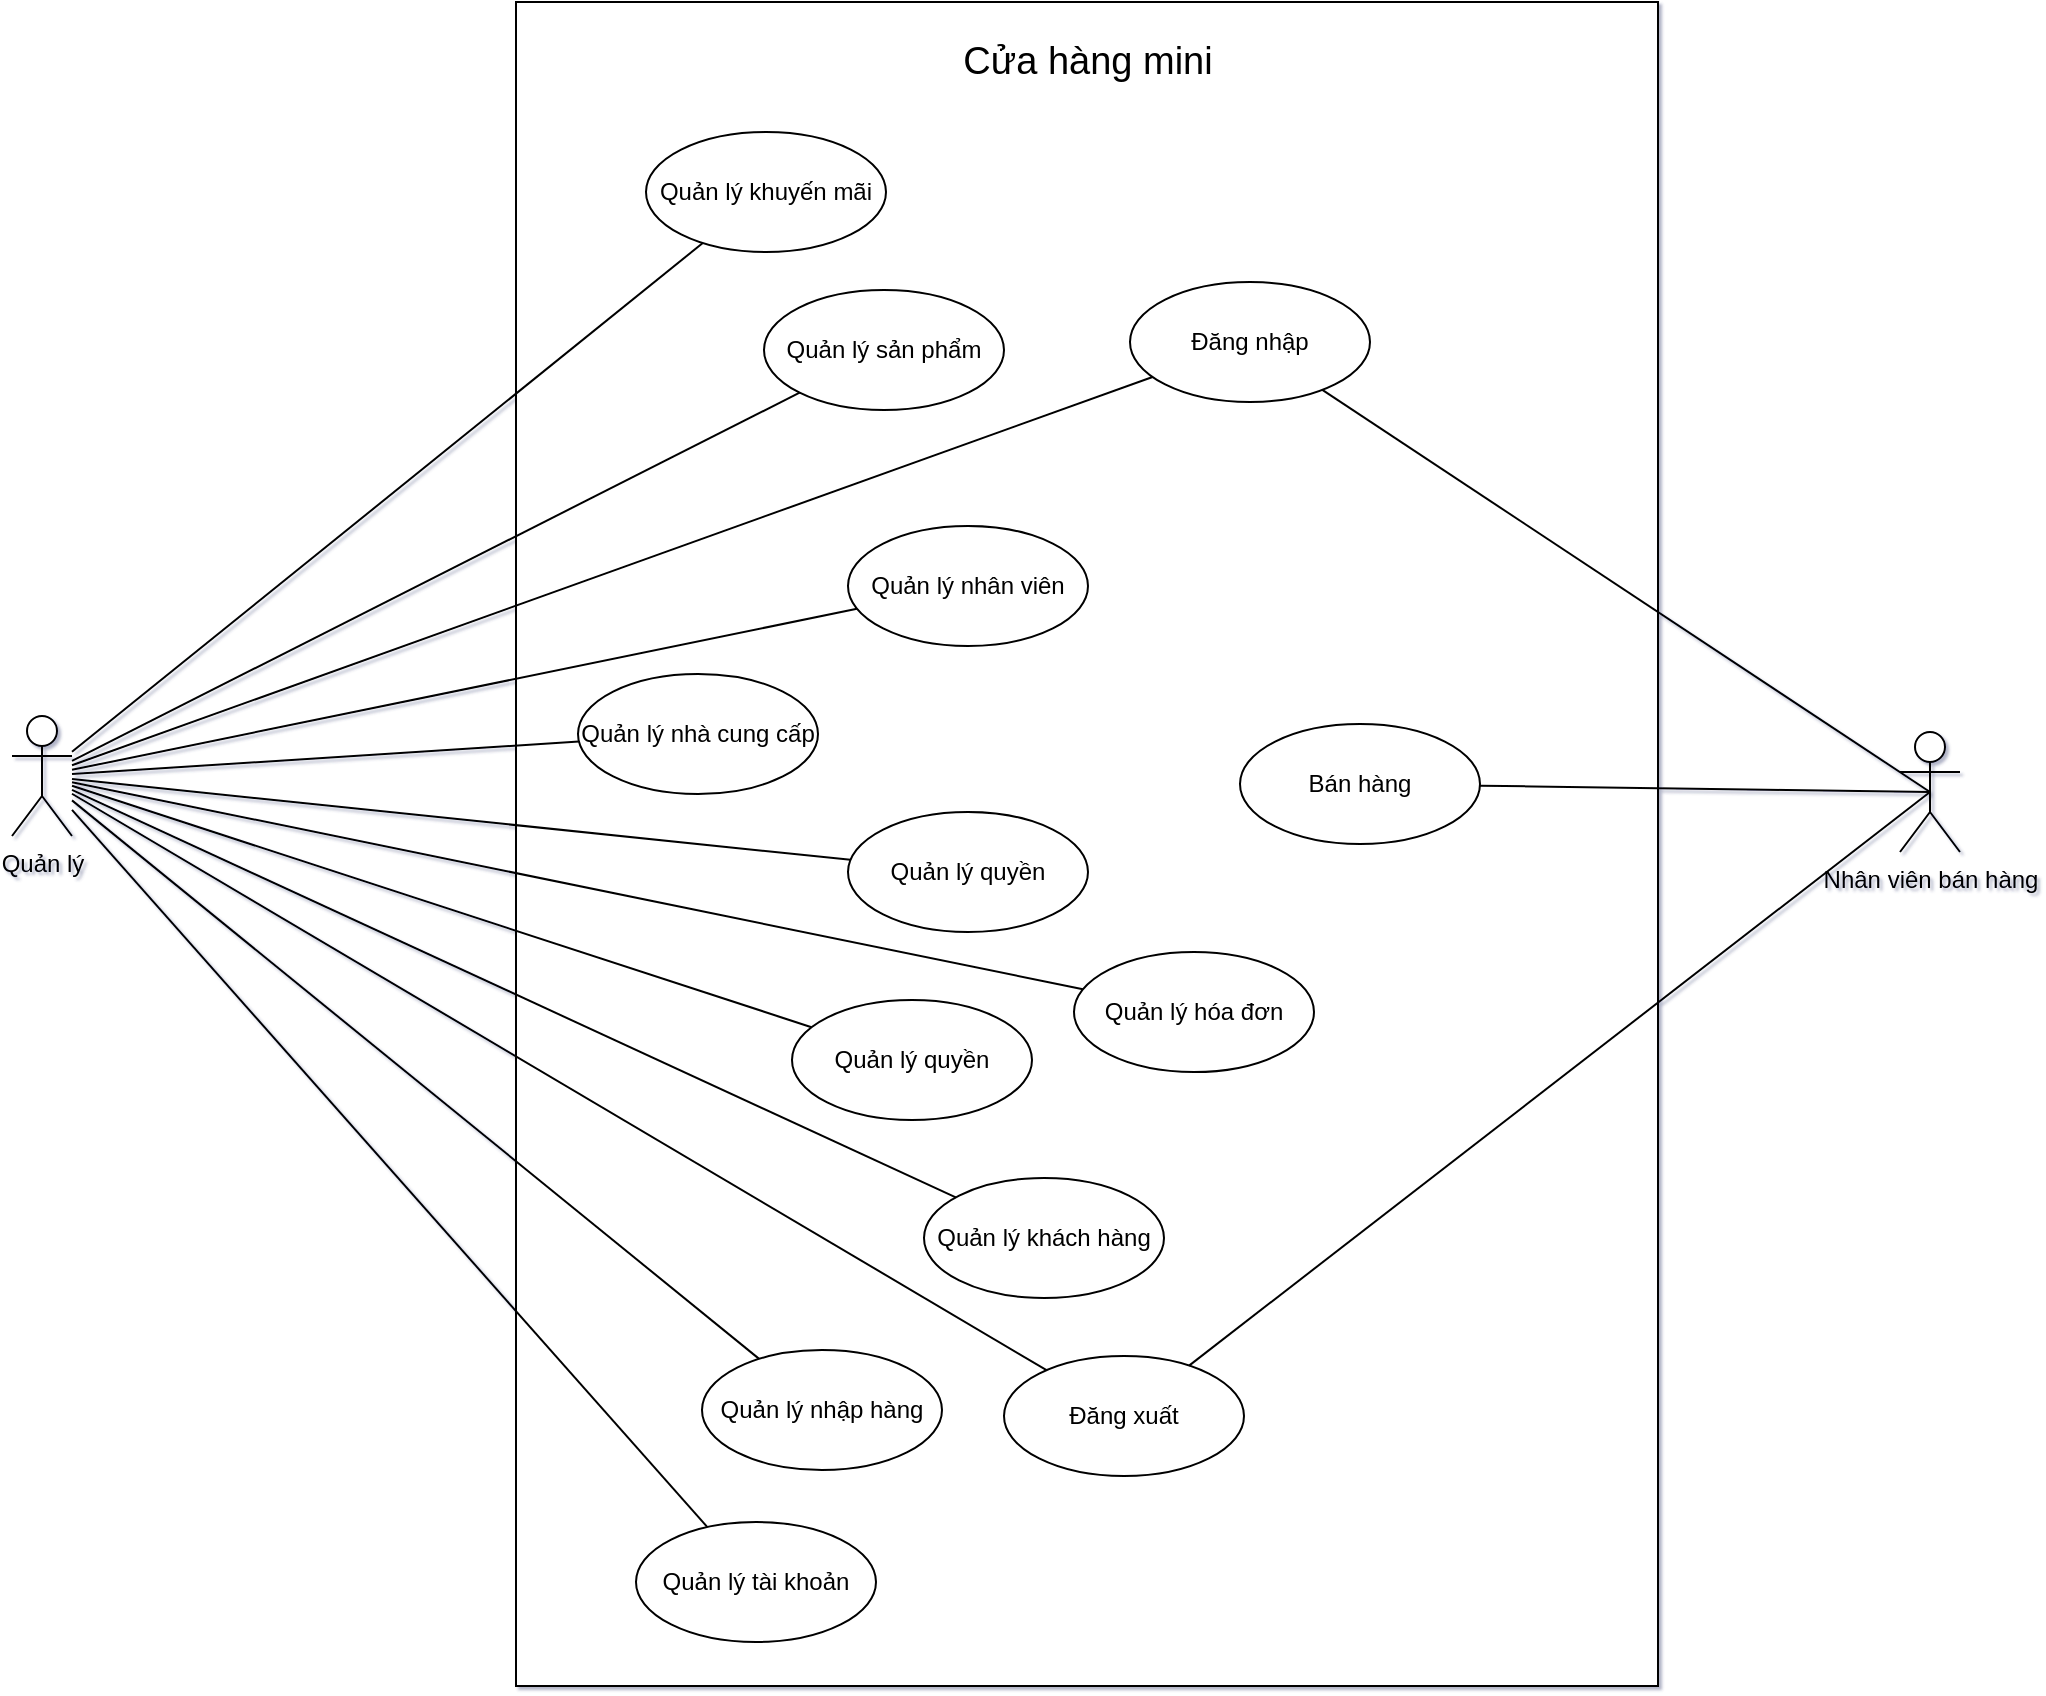 <mxfile version="16.0.0" type="device" pages="2"><diagram id="s3Cuxe0_dIpG5UV6AzRZ" name="USECASE"><mxGraphModel dx="1384" dy="65" grid="0" gridSize="10" guides="1" tooltips="1" connect="1" arrows="1" fold="1" page="0" pageScale="1" pageWidth="850" pageHeight="1100" background="#ffffff" math="0" shadow="1"><root><mxCell id="0"/><mxCell id="1" parent="0"/><mxCell id="CXF2236p-_IzL7Njs2en-1" value="" style="rounded=0;whiteSpace=wrap;html=1;" vertex="1" parent="1"><mxGeometry x="318" y="824" width="571" height="842" as="geometry"/></mxCell><mxCell id="CXF2236p-_IzL7Njs2en-2" value="Quản lý" style="shape=umlActor;verticalLabelPosition=bottom;verticalAlign=top;html=1;outlineConnect=0;" vertex="1" parent="1"><mxGeometry x="66" y="1181" width="30" height="60" as="geometry"/></mxCell><mxCell id="CXF2236p-_IzL7Njs2en-3" value="Nhân viên bán hàng" style="shape=umlActor;verticalLabelPosition=bottom;verticalAlign=top;html=1;outlineConnect=0;" vertex="1" parent="1"><mxGeometry x="1010" y="1189" width="30" height="60" as="geometry"/></mxCell><mxCell id="CXF2236p-_IzL7Njs2en-4" value="Đăng nhập" style="ellipse;whiteSpace=wrap;html=1;verticalAlign=middle;" vertex="1" parent="1"><mxGeometry x="625" y="964" width="120" height="60" as="geometry"/></mxCell><mxCell id="CXF2236p-_IzL7Njs2en-5" value="" style="endArrow=none;html=1;rounded=0;" edge="1" parent="1" source="CXF2236p-_IzL7Njs2en-2" target="CXF2236p-_IzL7Njs2en-4"><mxGeometry width="50" height="50" relative="1" as="geometry"><mxPoint x="512" y="818" as="sourcePoint"/><mxPoint x="562" y="768" as="targetPoint"/></mxGeometry></mxCell><mxCell id="CXF2236p-_IzL7Njs2en-6" value="Quản lý hóa đơn" style="ellipse;whiteSpace=wrap;html=1;verticalAlign=middle;" vertex="1" parent="1"><mxGeometry x="597" y="1299" width="120" height="60" as="geometry"/></mxCell><mxCell id="CXF2236p-_IzL7Njs2en-7" value="Bán hàng" style="ellipse;whiteSpace=wrap;html=1;verticalAlign=middle;" vertex="1" parent="1"><mxGeometry x="680" y="1185" width="120" height="60" as="geometry"/></mxCell><mxCell id="CXF2236p-_IzL7Njs2en-8" value="Quản lý khuyến mãi" style="ellipse;whiteSpace=wrap;html=1;verticalAlign=middle;" vertex="1" parent="1"><mxGeometry x="383" y="889" width="120" height="60" as="geometry"/></mxCell><mxCell id="CXF2236p-_IzL7Njs2en-9" value="Quản lý nhân viên" style="ellipse;whiteSpace=wrap;html=1;verticalAlign=middle;" vertex="1" parent="1"><mxGeometry x="484" y="1086" width="120" height="60" as="geometry"/></mxCell><mxCell id="CXF2236p-_IzL7Njs2en-10" value="Quản lý nhập hàng" style="ellipse;whiteSpace=wrap;html=1;verticalAlign=middle;" vertex="1" parent="1"><mxGeometry x="411" y="1498" width="120" height="60" as="geometry"/></mxCell><mxCell id="CXF2236p-_IzL7Njs2en-11" value="Quản lý nhà cung cấp" style="ellipse;whiteSpace=wrap;html=1;verticalAlign=middle;" vertex="1" parent="1"><mxGeometry x="349" y="1160" width="120" height="60" as="geometry"/></mxCell><mxCell id="CXF2236p-_IzL7Njs2en-12" value="Quản lý sản phẩm" style="ellipse;whiteSpace=wrap;html=1;verticalAlign=middle;" vertex="1" parent="1"><mxGeometry x="442" y="968" width="120" height="60" as="geometry"/></mxCell><mxCell id="CXF2236p-_IzL7Njs2en-13" value="Đăng xuất" style="ellipse;whiteSpace=wrap;html=1;verticalAlign=middle;" vertex="1" parent="1"><mxGeometry x="562" y="1501" width="120" height="60" as="geometry"/></mxCell><mxCell id="CXF2236p-_IzL7Njs2en-14" value="Quản lý tài khoản" style="ellipse;whiteSpace=wrap;html=1;verticalAlign=middle;" vertex="1" parent="1"><mxGeometry x="378" y="1584" width="120" height="60" as="geometry"/></mxCell><mxCell id="CXF2236p-_IzL7Njs2en-15" value="Quản lý khách hàng" style="ellipse;whiteSpace=wrap;html=1;verticalAlign=middle;" vertex="1" parent="1"><mxGeometry x="522" y="1412" width="120" height="60" as="geometry"/></mxCell><mxCell id="CXF2236p-_IzL7Njs2en-16" value="Quản lý quyền" style="ellipse;whiteSpace=wrap;html=1;verticalAlign=middle;" vertex="1" parent="1"><mxGeometry x="484" y="1229" width="120" height="60" as="geometry"/></mxCell><mxCell id="CXF2236p-_IzL7Njs2en-17" value="Quản lý quyền" style="ellipse;whiteSpace=wrap;html=1;verticalAlign=middle;" vertex="1" parent="1"><mxGeometry x="456" y="1323" width="120" height="60" as="geometry"/></mxCell><mxCell id="CXF2236p-_IzL7Njs2en-18" value="" style="endArrow=none;html=1;rounded=0;" edge="1" parent="1" source="CXF2236p-_IzL7Njs2en-2" target="CXF2236p-_IzL7Njs2en-8"><mxGeometry width="50" height="50" relative="1" as="geometry"><mxPoint x="152" y="967" as="sourcePoint"/><mxPoint x="553.907" y="779.206" as="targetPoint"/></mxGeometry></mxCell><mxCell id="CXF2236p-_IzL7Njs2en-19" value="" style="endArrow=none;html=1;rounded=0;" edge="1" parent="1" source="CXF2236p-_IzL7Njs2en-2" target="CXF2236p-_IzL7Njs2en-11"><mxGeometry width="50" height="50" relative="1" as="geometry"><mxPoint x="177" y="941.496" as="sourcePoint"/><mxPoint x="412.179" y="917.917" as="targetPoint"/></mxGeometry></mxCell><mxCell id="CXF2236p-_IzL7Njs2en-20" value="" style="endArrow=none;html=1;rounded=0;" edge="1" parent="1" source="CXF2236p-_IzL7Njs2en-2" target="CXF2236p-_IzL7Njs2en-6"><mxGeometry width="50" height="50" relative="1" as="geometry"><mxPoint x="421" y="953" as="sourcePoint"/><mxPoint x="420.171" y="1024.059" as="targetPoint"/></mxGeometry></mxCell><mxCell id="CXF2236p-_IzL7Njs2en-21" value="" style="endArrow=none;html=1;rounded=0;" edge="1" parent="1" source="CXF2236p-_IzL7Njs2en-2" target="CXF2236p-_IzL7Njs2en-16"><mxGeometry width="50" height="50" relative="1" as="geometry"><mxPoint x="187" y="957.71" as="sourcePoint"/><mxPoint x="430.171" y="1034.059" as="targetPoint"/></mxGeometry></mxCell><mxCell id="CXF2236p-_IzL7Njs2en-22" value="" style="endArrow=none;html=1;rounded=0;" edge="1" parent="1" source="CXF2236p-_IzL7Njs2en-2" target="CXF2236p-_IzL7Njs2en-17"><mxGeometry width="50" height="50" relative="1" as="geometry"><mxPoint x="197" y="967.71" as="sourcePoint"/><mxPoint x="440.171" y="1044.059" as="targetPoint"/></mxGeometry></mxCell><mxCell id="CXF2236p-_IzL7Njs2en-23" value="" style="endArrow=none;html=1;rounded=0;" edge="1" parent="1" source="CXF2236p-_IzL7Njs2en-2" target="CXF2236p-_IzL7Njs2en-9"><mxGeometry width="50" height="50" relative="1" as="geometry"><mxPoint x="207" y="977.71" as="sourcePoint"/><mxPoint x="450.171" y="1054.059" as="targetPoint"/></mxGeometry></mxCell><mxCell id="CXF2236p-_IzL7Njs2en-24" value="" style="endArrow=none;html=1;rounded=0;" edge="1" parent="1" source="CXF2236p-_IzL7Njs2en-2" target="CXF2236p-_IzL7Njs2en-10"><mxGeometry width="50" height="50" relative="1" as="geometry"><mxPoint x="217" y="987.71" as="sourcePoint"/><mxPoint x="460.171" y="1064.059" as="targetPoint"/></mxGeometry></mxCell><mxCell id="CXF2236p-_IzL7Njs2en-25" value="" style="endArrow=none;html=1;rounded=0;" edge="1" parent="1" source="CXF2236p-_IzL7Njs2en-2" target="CXF2236p-_IzL7Njs2en-14"><mxGeometry width="50" height="50" relative="1" as="geometry"><mxPoint x="227" y="997.71" as="sourcePoint"/><mxPoint x="470.171" y="1074.059" as="targetPoint"/></mxGeometry></mxCell><mxCell id="CXF2236p-_IzL7Njs2en-26" value="" style="endArrow=none;html=1;rounded=0;" edge="1" parent="1" source="CXF2236p-_IzL7Njs2en-2" target="CXF2236p-_IzL7Njs2en-15"><mxGeometry width="50" height="50" relative="1" as="geometry"><mxPoint x="237" y="1007.71" as="sourcePoint"/><mxPoint x="480.171" y="1084.059" as="targetPoint"/></mxGeometry></mxCell><mxCell id="CXF2236p-_IzL7Njs2en-27" value="" style="endArrow=none;html=1;rounded=0;" edge="1" parent="1" source="CXF2236p-_IzL7Njs2en-2" target="CXF2236p-_IzL7Njs2en-12"><mxGeometry width="50" height="50" relative="1" as="geometry"><mxPoint x="177" y="947.294" as="sourcePoint"/><mxPoint x="871.829" y="1146.183" as="targetPoint"/></mxGeometry></mxCell><mxCell id="CXF2236p-_IzL7Njs2en-28" value="" style="endArrow=none;html=1;rounded=0;" edge="1" parent="1" source="CXF2236p-_IzL7Njs2en-2" target="CXF2236p-_IzL7Njs2en-13"><mxGeometry width="50" height="50" relative="1" as="geometry"><mxPoint x="11" y="1044" as="sourcePoint"/><mxPoint x="451.917" y="1309.106" as="targetPoint"/></mxGeometry></mxCell><mxCell id="CXF2236p-_IzL7Njs2en-29" value="" style="endArrow=none;html=1;rounded=0;exitX=0.5;exitY=0.5;exitDx=0;exitDy=0;exitPerimeter=0;" edge="1" parent="1" source="CXF2236p-_IzL7Njs2en-3" target="CXF2236p-_IzL7Njs2en-7"><mxGeometry width="50" height="50" relative="1" as="geometry"><mxPoint x="1057" y="1218" as="sourcePoint"/><mxPoint x="604.748" y="1069.813" as="targetPoint"/></mxGeometry></mxCell><mxCell id="CXF2236p-_IzL7Njs2en-30" value="" style="endArrow=none;html=1;rounded=0;exitX=0.5;exitY=0.5;exitDx=0;exitDy=0;exitPerimeter=0;" edge="1" parent="1" source="CXF2236p-_IzL7Njs2en-3" target="CXF2236p-_IzL7Njs2en-13"><mxGeometry width="50" height="50" relative="1" as="geometry"><mxPoint x="1227" y="1391" as="sourcePoint"/><mxPoint x="902.971" y="1229.067" as="targetPoint"/></mxGeometry></mxCell><mxCell id="CXF2236p-_IzL7Njs2en-31" value="" style="endArrow=none;html=1;rounded=0;exitX=0.5;exitY=0.5;exitDx=0;exitDy=0;exitPerimeter=0;" edge="1" parent="1" source="CXF2236p-_IzL7Njs2en-3" target="CXF2236p-_IzL7Njs2en-4"><mxGeometry width="50" height="50" relative="1" as="geometry"><mxPoint x="1258" y="1153" as="sourcePoint"/><mxPoint x="902.971" y="1229.067" as="targetPoint"/></mxGeometry></mxCell><mxCell id="CXF2236p-_IzL7Njs2en-32" value="Cửa hàng mini" style="text;html=1;strokeColor=none;fillColor=none;align=center;verticalAlign=middle;whiteSpace=wrap;rounded=0;fontSize=19;" vertex="1" parent="1"><mxGeometry x="493.5" y="839" width="220" height="30" as="geometry"/></mxCell></root></mxGraphModel></diagram><diagram id="9fDEtGE-l-EJfn1zr_XR" name="ERD"><mxGraphModel dx="2076" dy="98" grid="0" gridSize="10" guides="1" tooltips="1" connect="1" arrows="1" fold="1" page="0" pageScale="1" pageWidth="850" pageHeight="1100" math="0" shadow="0"><root><mxCell id="Tb5bp6iWvRw1sPJ7GzZD-0"/><mxCell id="Tb5bp6iWvRw1sPJ7GzZD-1" parent="Tb5bp6iWvRw1sPJ7GzZD-0"/><mxCell id="Tb5bp6iWvRw1sPJ7GzZD-2" value="NHANVIEN" style="whiteSpace=wrap;html=1;align=center;" vertex="1" parent="Tb5bp6iWvRw1sPJ7GzZD-1"><mxGeometry x="220" y="2570" width="100" height="40" as="geometry"/></mxCell><mxCell id="Tb5bp6iWvRw1sPJ7GzZD-3" value="MANV" style="ellipse;whiteSpace=wrap;html=1;align=center;fontStyle=4;" vertex="1" parent="Tb5bp6iWvRw1sPJ7GzZD-1"><mxGeometry x="235" y="2420" width="100" height="40" as="geometry"/></mxCell><mxCell id="Tb5bp6iWvRw1sPJ7GzZD-4" value="TENNV" style="ellipse;whiteSpace=wrap;html=1;align=center;" vertex="1" parent="Tb5bp6iWvRw1sPJ7GzZD-1"><mxGeometry x="35" y="2450" width="100" height="40" as="geometry"/></mxCell><mxCell id="Tb5bp6iWvRw1sPJ7GzZD-5" value="GIOITINH" style="ellipse;whiteSpace=wrap;html=1;align=center;" vertex="1" parent="Tb5bp6iWvRw1sPJ7GzZD-1"><mxGeometry x="10" y="2510" width="100" height="40" as="geometry"/></mxCell><mxCell id="Tb5bp6iWvRw1sPJ7GzZD-6" value="CMND" style="ellipse;whiteSpace=wrap;html=1;align=center;" vertex="1" parent="Tb5bp6iWvRw1sPJ7GzZD-1"><mxGeometry x="10" y="2570" width="100" height="40" as="geometry"/></mxCell><mxCell id="Tb5bp6iWvRw1sPJ7GzZD-7" value="NGAYSINH" style="ellipse;whiteSpace=wrap;html=1;align=center;" vertex="1" parent="Tb5bp6iWvRw1sPJ7GzZD-1"><mxGeometry x="30" y="2630" width="100" height="40" as="geometry"/></mxCell><mxCell id="Tb5bp6iWvRw1sPJ7GzZD-8" value="SODIENTHOAI" style="ellipse;whiteSpace=wrap;html=1;align=center;" vertex="1" parent="Tb5bp6iWvRw1sPJ7GzZD-1"><mxGeometry x="250" y="2760" width="100" height="40" as="geometry"/></mxCell><mxCell id="Tb5bp6iWvRw1sPJ7GzZD-9" value="EMAIL" style="ellipse;whiteSpace=wrap;html=1;align=center;" vertex="1" parent="Tb5bp6iWvRw1sPJ7GzZD-1"><mxGeometry x="145" y="2740" width="100" height="40" as="geometry"/></mxCell><mxCell id="Tb5bp6iWvRw1sPJ7GzZD-10" value="DIACHI" style="ellipse;whiteSpace=wrap;html=1;align=center;" vertex="1" parent="Tb5bp6iWvRw1sPJ7GzZD-1"><mxGeometry x="65" y="2700" width="100" height="40" as="geometry"/></mxCell><mxCell id="Tb5bp6iWvRw1sPJ7GzZD-11" value="NGAYTHAMGIA" style="ellipse;whiteSpace=wrap;html=1;align=center;" vertex="1" parent="Tb5bp6iWvRw1sPJ7GzZD-1"><mxGeometry x="120" y="2420" width="100" height="40" as="geometry"/></mxCell><mxCell id="Tb5bp6iWvRw1sPJ7GzZD-12" value="" style="endArrow=none;html=1;rounded=0;strokeColor=#000000;exitX=0.25;exitY=0;exitDx=0;exitDy=0;entryX=0.5;entryY=1;entryDx=0;entryDy=0;" edge="1" parent="Tb5bp6iWvRw1sPJ7GzZD-1" source="Tb5bp6iWvRw1sPJ7GzZD-2" target="Tb5bp6iWvRw1sPJ7GzZD-3"><mxGeometry width="50" height="50" relative="1" as="geometry"><mxPoint x="360" y="2580" as="sourcePoint"/><mxPoint x="410" y="2530" as="targetPoint"/></mxGeometry></mxCell><mxCell id="Tb5bp6iWvRw1sPJ7GzZD-13" value="" style="endArrow=none;html=1;rounded=0;strokeColor=#000000;exitX=0.25;exitY=0;exitDx=0;exitDy=0;entryX=0.5;entryY=1;entryDx=0;entryDy=0;" edge="1" parent="Tb5bp6iWvRw1sPJ7GzZD-1" source="Tb5bp6iWvRw1sPJ7GzZD-2" target="Tb5bp6iWvRw1sPJ7GzZD-11"><mxGeometry width="50" height="50" relative="1" as="geometry"><mxPoint x="360" y="2580" as="sourcePoint"/><mxPoint x="410" y="2530" as="targetPoint"/></mxGeometry></mxCell><mxCell id="Tb5bp6iWvRw1sPJ7GzZD-14" value="" style="endArrow=none;html=1;rounded=0;strokeColor=#000000;exitX=0;exitY=0.5;exitDx=0;exitDy=0;entryX=0.5;entryY=1;entryDx=0;entryDy=0;" edge="1" parent="Tb5bp6iWvRw1sPJ7GzZD-1" source="Tb5bp6iWvRw1sPJ7GzZD-2" target="Tb5bp6iWvRw1sPJ7GzZD-4"><mxGeometry width="50" height="50" relative="1" as="geometry"><mxPoint x="360" y="2580" as="sourcePoint"/><mxPoint x="410" y="2530" as="targetPoint"/></mxGeometry></mxCell><mxCell id="Tb5bp6iWvRw1sPJ7GzZD-15" value="" style="endArrow=none;html=1;rounded=0;strokeColor=#000000;exitX=0;exitY=0.5;exitDx=0;exitDy=0;entryX=0.5;entryY=1;entryDx=0;entryDy=0;" edge="1" parent="Tb5bp6iWvRw1sPJ7GzZD-1" source="Tb5bp6iWvRw1sPJ7GzZD-2" target="Tb5bp6iWvRw1sPJ7GzZD-5"><mxGeometry width="50" height="50" relative="1" as="geometry"><mxPoint x="360" y="2580" as="sourcePoint"/><mxPoint x="410" y="2530" as="targetPoint"/></mxGeometry></mxCell><mxCell id="Tb5bp6iWvRw1sPJ7GzZD-16" value="" style="endArrow=none;html=1;rounded=0;strokeColor=#000000;exitX=0;exitY=0.5;exitDx=0;exitDy=0;entryX=1;entryY=0.5;entryDx=0;entryDy=0;" edge="1" parent="Tb5bp6iWvRw1sPJ7GzZD-1" source="Tb5bp6iWvRw1sPJ7GzZD-2" target="Tb5bp6iWvRw1sPJ7GzZD-6"><mxGeometry width="50" height="50" relative="1" as="geometry"><mxPoint x="360" y="2580" as="sourcePoint"/><mxPoint x="410" y="2530" as="targetPoint"/></mxGeometry></mxCell><mxCell id="Tb5bp6iWvRw1sPJ7GzZD-17" value="" style="endArrow=none;html=1;rounded=0;strokeColor=#000000;entryX=0.5;entryY=0;entryDx=0;entryDy=0;" edge="1" parent="Tb5bp6iWvRw1sPJ7GzZD-1" target="Tb5bp6iWvRw1sPJ7GzZD-7"><mxGeometry width="50" height="50" relative="1" as="geometry"><mxPoint x="220" y="2590" as="sourcePoint"/><mxPoint x="410" y="2530" as="targetPoint"/></mxGeometry></mxCell><mxCell id="Tb5bp6iWvRw1sPJ7GzZD-18" value="" style="endArrow=none;html=1;rounded=0;strokeColor=#000000;exitX=0;exitY=0.5;exitDx=0;exitDy=0;entryX=0.5;entryY=0;entryDx=0;entryDy=0;" edge="1" parent="Tb5bp6iWvRw1sPJ7GzZD-1" source="Tb5bp6iWvRw1sPJ7GzZD-2" target="Tb5bp6iWvRw1sPJ7GzZD-10"><mxGeometry width="50" height="50" relative="1" as="geometry"><mxPoint x="360" y="2580" as="sourcePoint"/><mxPoint x="410" y="2530" as="targetPoint"/></mxGeometry></mxCell><mxCell id="Tb5bp6iWvRw1sPJ7GzZD-19" value="" style="endArrow=none;html=1;rounded=0;strokeColor=#000000;exitX=0.25;exitY=1;exitDx=0;exitDy=0;entryX=0.5;entryY=0;entryDx=0;entryDy=0;" edge="1" parent="Tb5bp6iWvRw1sPJ7GzZD-1" source="Tb5bp6iWvRw1sPJ7GzZD-2" target="Tb5bp6iWvRw1sPJ7GzZD-9"><mxGeometry width="50" height="50" relative="1" as="geometry"><mxPoint x="360" y="2580" as="sourcePoint"/><mxPoint x="410" y="2530" as="targetPoint"/></mxGeometry></mxCell><mxCell id="Tb5bp6iWvRw1sPJ7GzZD-20" value="" style="endArrow=none;html=1;rounded=0;strokeColor=#000000;exitX=0.25;exitY=1;exitDx=0;exitDy=0;entryX=0.5;entryY=0;entryDx=0;entryDy=0;" edge="1" parent="Tb5bp6iWvRw1sPJ7GzZD-1" source="Tb5bp6iWvRw1sPJ7GzZD-2" target="Tb5bp6iWvRw1sPJ7GzZD-8"><mxGeometry width="50" height="50" relative="1" as="geometry"><mxPoint x="360" y="2580" as="sourcePoint"/><mxPoint x="410" y="2530" as="targetPoint"/></mxGeometry></mxCell><mxCell id="Tb5bp6iWvRw1sPJ7GzZD-21" value="QUYEN" style="whiteSpace=wrap;html=1;align=center;" vertex="1" parent="Tb5bp6iWvRw1sPJ7GzZD-1"><mxGeometry x="670" y="2640" width="100" height="40" as="geometry"/></mxCell><mxCell id="Tb5bp6iWvRw1sPJ7GzZD-22" value="MAQUYEN" style="ellipse;whiteSpace=wrap;html=1;align=center;fontStyle=4;" vertex="1" parent="Tb5bp6iWvRw1sPJ7GzZD-1"><mxGeometry x="820" y="2620" width="100" height="40" as="geometry"/></mxCell><mxCell id="Tb5bp6iWvRw1sPJ7GzZD-23" value="TENQUYEN" style="ellipse;whiteSpace=wrap;html=1;align=center;" vertex="1" parent="Tb5bp6iWvRw1sPJ7GzZD-1"><mxGeometry x="820" y="2710" width="100" height="40" as="geometry"/></mxCell><mxCell id="Tb5bp6iWvRw1sPJ7GzZD-24" value="MOTA" style="ellipse;whiteSpace=wrap;html=1;align=center;" vertex="1" parent="Tb5bp6iWvRw1sPJ7GzZD-1"><mxGeometry x="710" y="2760" width="100" height="40" as="geometry"/></mxCell><mxCell id="Tb5bp6iWvRw1sPJ7GzZD-25" value="" style="endArrow=none;html=1;rounded=0;strokeColor=#000000;exitX=0.75;exitY=1;exitDx=0;exitDy=0;entryX=0.5;entryY=0;entryDx=0;entryDy=0;" edge="1" parent="Tb5bp6iWvRw1sPJ7GzZD-1" source="Tb5bp6iWvRw1sPJ7GzZD-21" target="Tb5bp6iWvRw1sPJ7GzZD-24"><mxGeometry relative="1" as="geometry"><mxPoint x="410" y="2560" as="sourcePoint"/><mxPoint x="570" y="2560" as="targetPoint"/></mxGeometry></mxCell><mxCell id="Tb5bp6iWvRw1sPJ7GzZD-26" value="" style="endArrow=none;html=1;rounded=0;strokeColor=#000000;exitX=0.5;exitY=0;exitDx=0;exitDy=0;entryX=1;entryY=0.5;entryDx=0;entryDy=0;" edge="1" parent="Tb5bp6iWvRw1sPJ7GzZD-1" source="Tb5bp6iWvRw1sPJ7GzZD-23" target="Tb5bp6iWvRw1sPJ7GzZD-21"><mxGeometry relative="1" as="geometry"><mxPoint x="410" y="2560" as="sourcePoint"/><mxPoint x="570" y="2560" as="targetPoint"/></mxGeometry></mxCell><mxCell id="Tb5bp6iWvRw1sPJ7GzZD-27" value="" style="endArrow=none;html=1;rounded=0;strokeColor=#000000;exitX=0;exitY=0.5;exitDx=0;exitDy=0;entryX=1;entryY=0.5;entryDx=0;entryDy=0;" edge="1" parent="Tb5bp6iWvRw1sPJ7GzZD-1" source="Tb5bp6iWvRw1sPJ7GzZD-22" target="Tb5bp6iWvRw1sPJ7GzZD-21"><mxGeometry relative="1" as="geometry"><mxPoint x="410" y="2560" as="sourcePoint"/><mxPoint x="570" y="2560" as="targetPoint"/></mxGeometry></mxCell><mxCell id="Tb5bp6iWvRw1sPJ7GzZD-28" value="co" style="shape=rhombus;perimeter=rhombusPerimeter;whiteSpace=wrap;html=1;align=center;rotation=10;" vertex="1" parent="Tb5bp6iWvRw1sPJ7GzZD-1"><mxGeometry x="459" y="2616" width="95" height="40" as="geometry"/></mxCell><mxCell id="Tb5bp6iWvRw1sPJ7GzZD-29" value="" style="endArrow=none;html=1;rounded=0;strokeColor=#000000;exitX=1;exitY=0.75;exitDx=0;exitDy=0;entryX=0;entryY=0.5;entryDx=0;entryDy=0;" edge="1" parent="Tb5bp6iWvRw1sPJ7GzZD-1" source="Tb5bp6iWvRw1sPJ7GzZD-2" target="Tb5bp6iWvRw1sPJ7GzZD-28"><mxGeometry relative="1" as="geometry"><mxPoint x="410" y="2560" as="sourcePoint"/><mxPoint x="570" y="2560" as="targetPoint"/></mxGeometry></mxCell><mxCell id="Tb5bp6iWvRw1sPJ7GzZD-30" value="" style="endArrow=none;html=1;rounded=0;strokeColor=#000000;exitX=1;exitY=0.5;exitDx=0;exitDy=0;entryX=0;entryY=0.5;entryDx=0;entryDy=0;" edge="1" parent="Tb5bp6iWvRw1sPJ7GzZD-1" source="Tb5bp6iWvRw1sPJ7GzZD-28" target="Tb5bp6iWvRw1sPJ7GzZD-21"><mxGeometry relative="1" as="geometry"><mxPoint x="410" y="2560" as="sourcePoint"/><mxPoint x="570" y="2560" as="targetPoint"/></mxGeometry></mxCell><mxCell id="Tb5bp6iWvRw1sPJ7GzZD-31" value="(1,n)" style="text;html=1;align=center;verticalAlign=middle;resizable=0;points=[];autosize=1;strokeColor=none;fillColor=none;" vertex="1" parent="Tb5bp6iWvRw1sPJ7GzZD-1"><mxGeometry x="623" y="2630" width="43" height="26" as="geometry"/></mxCell><mxCell id="Tb5bp6iWvRw1sPJ7GzZD-32" value="(1,n)" style="text;html=1;align=center;verticalAlign=middle;resizable=0;points=[];autosize=1;strokeColor=none;fillColor=none;" vertex="1" parent="Tb5bp6iWvRw1sPJ7GzZD-1"><mxGeometry x="333" y="2580" width="50" height="30" as="geometry"/></mxCell><mxCell id="Tb5bp6iWvRw1sPJ7GzZD-33" style="rounded=0;orthogonalLoop=1;jettySize=auto;html=1;endArrow=none;endFill=0;exitX=0.5;exitY=0;exitDx=0;exitDy=0;" edge="1" parent="Tb5bp6iWvRw1sPJ7GzZD-1" source="Tb5bp6iWvRw1sPJ7GzZD-42" target="Tb5bp6iWvRw1sPJ7GzZD-44"><mxGeometry relative="1" as="geometry"/></mxCell><mxCell id="Tb5bp6iWvRw1sPJ7GzZD-34" style="edgeStyle=none;rounded=0;orthogonalLoop=1;jettySize=auto;html=1;endArrow=none;endFill=0;exitX=0.5;exitY=0;exitDx=0;exitDy=0;" edge="1" parent="Tb5bp6iWvRw1sPJ7GzZD-1" source="Tb5bp6iWvRw1sPJ7GzZD-42"><mxGeometry relative="1" as="geometry"><mxPoint x="770" y="1698" as="targetPoint"/></mxGeometry></mxCell><mxCell id="Tb5bp6iWvRw1sPJ7GzZD-35" style="edgeStyle=none;rounded=0;orthogonalLoop=1;jettySize=auto;html=1;entryX=0.972;entryY=0.679;entryDx=0;entryDy=0;entryPerimeter=0;endArrow=none;endFill=0;exitX=0;exitY=0.5;exitDx=0;exitDy=0;" edge="1" parent="Tb5bp6iWvRw1sPJ7GzZD-1" source="Tb5bp6iWvRw1sPJ7GzZD-42" target="Tb5bp6iWvRw1sPJ7GzZD-45"><mxGeometry relative="1" as="geometry"/></mxCell><mxCell id="Tb5bp6iWvRw1sPJ7GzZD-36" style="edgeStyle=none;rounded=0;orthogonalLoop=1;jettySize=auto;html=1;entryX=1;entryY=0.5;entryDx=0;entryDy=0;endArrow=none;endFill=0;exitX=0;exitY=0.5;exitDx=0;exitDy=0;exitPerimeter=0;" edge="1" parent="Tb5bp6iWvRw1sPJ7GzZD-1" source="Tb5bp6iWvRw1sPJ7GzZD-42" target="Tb5bp6iWvRw1sPJ7GzZD-46"><mxGeometry relative="1" as="geometry"/></mxCell><mxCell id="Tb5bp6iWvRw1sPJ7GzZD-37" style="edgeStyle=none;rounded=0;orthogonalLoop=1;jettySize=auto;html=1;entryX=1;entryY=0.5;entryDx=0;entryDy=0;endArrow=none;endFill=0;exitX=0;exitY=0.5;exitDx=0;exitDy=0;" edge="1" parent="Tb5bp6iWvRw1sPJ7GzZD-1" source="Tb5bp6iWvRw1sPJ7GzZD-42" target="Tb5bp6iWvRw1sPJ7GzZD-47"><mxGeometry relative="1" as="geometry"/></mxCell><mxCell id="Tb5bp6iWvRw1sPJ7GzZD-38" style="edgeStyle=none;rounded=0;orthogonalLoop=1;jettySize=auto;html=1;entryX=0.023;entryY=0.538;entryDx=0;entryDy=0;entryPerimeter=0;endArrow=none;endFill=0;" edge="1" parent="Tb5bp6iWvRw1sPJ7GzZD-1" source="Tb5bp6iWvRw1sPJ7GzZD-42" target="Tb5bp6iWvRw1sPJ7GzZD-70"><mxGeometry relative="1" as="geometry"/></mxCell><mxCell id="Tb5bp6iWvRw1sPJ7GzZD-39" style="edgeStyle=orthogonalEdgeStyle;rounded=0;orthogonalLoop=1;jettySize=auto;html=1;entryX=0.046;entryY=0.538;entryDx=0;entryDy=0;entryPerimeter=0;endArrow=none;endFill=0;" edge="1" parent="Tb5bp6iWvRw1sPJ7GzZD-1" source="Tb5bp6iWvRw1sPJ7GzZD-42" target="Tb5bp6iWvRw1sPJ7GzZD-68"><mxGeometry relative="1" as="geometry"><Array as="points"><mxPoint x="843" y="1921"/></Array></mxGeometry></mxCell><mxCell id="Tb5bp6iWvRw1sPJ7GzZD-40" style="rounded=0;orthogonalLoop=1;jettySize=auto;html=1;endArrow=none;endFill=0;exitX=0;exitY=0.5;exitDx=0;exitDy=0;" edge="1" parent="Tb5bp6iWvRw1sPJ7GzZD-1" source="Tb5bp6iWvRw1sPJ7GzZD-42" target="Tb5bp6iWvRw1sPJ7GzZD-75"><mxGeometry relative="1" as="geometry"/></mxCell><mxCell id="Tb5bp6iWvRw1sPJ7GzZD-41" style="edgeStyle=none;rounded=0;orthogonalLoop=1;jettySize=auto;html=1;entryX=0.496;entryY=0.038;entryDx=0;entryDy=0;entryPerimeter=0;endArrow=none;endFill=0;" edge="1" parent="Tb5bp6iWvRw1sPJ7GzZD-1" source="Tb5bp6iWvRw1sPJ7GzZD-42" target="Tb5bp6iWvRw1sPJ7GzZD-82"><mxGeometry relative="1" as="geometry"/></mxCell><mxCell id="Tb5bp6iWvRw1sPJ7GzZD-42" value="SANPHAM" style="rounded=0;whiteSpace=wrap;html=1;" vertex="1" parent="Tb5bp6iWvRw1sPJ7GzZD-1"><mxGeometry x="773" y="1795" width="125" height="57" as="geometry"/></mxCell><mxCell id="Tb5bp6iWvRw1sPJ7GzZD-43" value="TENSP" style="ellipse;whiteSpace=wrap;html=1;" vertex="1" parent="Tb5bp6iWvRw1sPJ7GzZD-1"><mxGeometry x="704" y="1647" width="109" height="53" as="geometry"/></mxCell><mxCell id="Tb5bp6iWvRw1sPJ7GzZD-44" value="&lt;u&gt;MASP&lt;/u&gt;" style="ellipse;whiteSpace=wrap;html=1;" vertex="1" parent="Tb5bp6iWvRw1sPJ7GzZD-1"><mxGeometry x="865" y="1644" width="109" height="53" as="geometry"/></mxCell><mxCell id="Tb5bp6iWvRw1sPJ7GzZD-45" value="MOTA" style="ellipse;whiteSpace=wrap;html=1;" vertex="1" parent="Tb5bp6iWvRw1sPJ7GzZD-1"><mxGeometry x="578" y="1689" width="109" height="53" as="geometry"/></mxCell><mxCell id="Tb5bp6iWvRw1sPJ7GzZD-46" value="SOLUONG" style="ellipse;whiteSpace=wrap;html=1;" vertex="1" parent="Tb5bp6iWvRw1sPJ7GzZD-1"><mxGeometry x="523" y="1744" width="109" height="53" as="geometry"/></mxCell><mxCell id="Tb5bp6iWvRw1sPJ7GzZD-47" value="HINHANH" style="ellipse;whiteSpace=wrap;html=1;" vertex="1" parent="Tb5bp6iWvRw1sPJ7GzZD-1"><mxGeometry x="526" y="1813.5" width="109" height="53" as="geometry"/></mxCell><mxCell id="Tb5bp6iWvRw1sPJ7GzZD-48" style="edgeStyle=none;rounded=0;orthogonalLoop=1;jettySize=auto;html=1;endArrow=none;endFill=0;exitX=0.5;exitY=0;exitDx=0;exitDy=0;" edge="1" parent="Tb5bp6iWvRw1sPJ7GzZD-1" source="Tb5bp6iWvRw1sPJ7GzZD-53" target="Tb5bp6iWvRw1sPJ7GzZD-58"><mxGeometry relative="1" as="geometry"><mxPoint x="1269" y="1711" as="sourcePoint"/></mxGeometry></mxCell><mxCell id="Tb5bp6iWvRw1sPJ7GzZD-49" style="edgeStyle=none;rounded=0;orthogonalLoop=1;jettySize=auto;html=1;entryX=0.5;entryY=1;entryDx=0;entryDy=0;endArrow=none;endFill=0;exitX=0.5;exitY=0;exitDx=0;exitDy=0;" edge="1" parent="Tb5bp6iWvRw1sPJ7GzZD-1" source="Tb5bp6iWvRw1sPJ7GzZD-53" target="Tb5bp6iWvRw1sPJ7GzZD-61"><mxGeometry relative="1" as="geometry"/></mxCell><mxCell id="Tb5bp6iWvRw1sPJ7GzZD-50" style="edgeStyle=none;rounded=0;orthogonalLoop=1;jettySize=auto;html=1;entryX=0;entryY=1;entryDx=0;entryDy=0;endArrow=none;endFill=0;exitX=1;exitY=0.5;exitDx=0;exitDy=0;" edge="1" parent="Tb5bp6iWvRw1sPJ7GzZD-1" source="Tb5bp6iWvRw1sPJ7GzZD-53" target="Tb5bp6iWvRw1sPJ7GzZD-60"><mxGeometry relative="1" as="geometry"/></mxCell><mxCell id="Tb5bp6iWvRw1sPJ7GzZD-51" style="edgeStyle=none;rounded=0;orthogonalLoop=1;jettySize=auto;html=1;entryX=0;entryY=0.5;entryDx=0;entryDy=0;endArrow=none;endFill=0;" edge="1" parent="Tb5bp6iWvRw1sPJ7GzZD-1" source="Tb5bp6iWvRw1sPJ7GzZD-53" target="Tb5bp6iWvRw1sPJ7GzZD-62"><mxGeometry relative="1" as="geometry"/></mxCell><mxCell id="Tb5bp6iWvRw1sPJ7GzZD-52" style="edgeStyle=none;rounded=0;orthogonalLoop=1;jettySize=auto;html=1;endArrow=none;endFill=0;exitX=1;exitY=0.5;exitDx=0;exitDy=0;" edge="1" parent="Tb5bp6iWvRw1sPJ7GzZD-1" source="Tb5bp6iWvRw1sPJ7GzZD-53" target="Tb5bp6iWvRw1sPJ7GzZD-59"><mxGeometry relative="1" as="geometry"/></mxCell><mxCell id="Tb5bp6iWvRw1sPJ7GzZD-53" value="NHACUNGCAP" style="rounded=0;whiteSpace=wrap;html=1;" vertex="1" parent="Tb5bp6iWvRw1sPJ7GzZD-1"><mxGeometry x="1215" y="1713" width="125" height="57" as="geometry"/></mxCell><mxCell id="Tb5bp6iWvRw1sPJ7GzZD-54" style="edgeStyle=none;rounded=0;orthogonalLoop=1;jettySize=auto;html=1;endArrow=none;endFill=0;" edge="1" parent="Tb5bp6iWvRw1sPJ7GzZD-1" source="Tb5bp6iWvRw1sPJ7GzZD-57" target="Tb5bp6iWvRw1sPJ7GzZD-64"><mxGeometry relative="1" as="geometry"/></mxCell><mxCell id="Tb5bp6iWvRw1sPJ7GzZD-55" style="edgeStyle=none;rounded=0;orthogonalLoop=1;jettySize=auto;html=1;endArrow=none;endFill=0;" edge="1" parent="Tb5bp6iWvRw1sPJ7GzZD-1" source="Tb5bp6iWvRw1sPJ7GzZD-57" target="Tb5bp6iWvRw1sPJ7GzZD-65"><mxGeometry relative="1" as="geometry"/></mxCell><mxCell id="Tb5bp6iWvRw1sPJ7GzZD-56" style="edgeStyle=none;rounded=0;orthogonalLoop=1;jettySize=auto;html=1;endArrow=none;endFill=0;" edge="1" parent="Tb5bp6iWvRw1sPJ7GzZD-1" source="Tb5bp6iWvRw1sPJ7GzZD-57" target="Tb5bp6iWvRw1sPJ7GzZD-66"><mxGeometry relative="1" as="geometry"/></mxCell><mxCell id="Tb5bp6iWvRw1sPJ7GzZD-57" value="LOAISANPHAM" style="rounded=0;whiteSpace=wrap;html=1;" vertex="1" parent="Tb5bp6iWvRw1sPJ7GzZD-1"><mxGeometry x="1149.67" y="1980" width="125" height="57" as="geometry"/></mxCell><mxCell id="Tb5bp6iWvRw1sPJ7GzZD-58" value="MANCC" style="ellipse;whiteSpace=wrap;html=1;" vertex="1" parent="Tb5bp6iWvRw1sPJ7GzZD-1"><mxGeometry x="1153" y="1563" width="109" height="53" as="geometry"/></mxCell><mxCell id="Tb5bp6iWvRw1sPJ7GzZD-59" value="TENNCC" style="ellipse;whiteSpace=wrap;html=1;" vertex="1" parent="Tb5bp6iWvRw1sPJ7GzZD-1"><mxGeometry x="1413" y="1797" width="109" height="53" as="geometry"/></mxCell><mxCell id="Tb5bp6iWvRw1sPJ7GzZD-60" value="DIACHI" style="ellipse;whiteSpace=wrap;html=1;" vertex="1" parent="Tb5bp6iWvRw1sPJ7GzZD-1"><mxGeometry x="1395" y="1630" width="109" height="53" as="geometry"/></mxCell><mxCell id="Tb5bp6iWvRw1sPJ7GzZD-61" value="SDT" style="ellipse;whiteSpace=wrap;html=1;" vertex="1" parent="Tb5bp6iWvRw1sPJ7GzZD-1"><mxGeometry x="1304" y="1563" width="109" height="53" as="geometry"/></mxCell><mxCell id="Tb5bp6iWvRw1sPJ7GzZD-62" value="EMAIL" style="ellipse;whiteSpace=wrap;html=1;" vertex="1" parent="Tb5bp6iWvRw1sPJ7GzZD-1"><mxGeometry x="1407" y="1713" width="109" height="53" as="geometry"/></mxCell><mxCell id="Tb5bp6iWvRw1sPJ7GzZD-63" style="edgeStyle=none;rounded=0;orthogonalLoop=1;jettySize=auto;html=1;exitX=0.75;exitY=1;exitDx=0;exitDy=0;endArrow=none;endFill=0;" edge="1" parent="Tb5bp6iWvRw1sPJ7GzZD-1" source="Tb5bp6iWvRw1sPJ7GzZD-53" target="Tb5bp6iWvRw1sPJ7GzZD-53"><mxGeometry relative="1" as="geometry"/></mxCell><mxCell id="Tb5bp6iWvRw1sPJ7GzZD-64" value="MOTA" style="ellipse;whiteSpace=wrap;html=1;" vertex="1" parent="Tb5bp6iWvRw1sPJ7GzZD-1"><mxGeometry x="1300" y="2113" width="109" height="53" as="geometry"/></mxCell><mxCell id="Tb5bp6iWvRw1sPJ7GzZD-65" value="TENLOAI" style="ellipse;whiteSpace=wrap;html=1;" vertex="1" parent="Tb5bp6iWvRw1sPJ7GzZD-1"><mxGeometry x="1165.67" y="2116" width="109" height="53" as="geometry"/></mxCell><mxCell id="Tb5bp6iWvRw1sPJ7GzZD-66" value="&lt;u&gt;MALOAI&lt;/u&gt;" style="ellipse;whiteSpace=wrap;html=1;" vertex="1" parent="Tb5bp6iWvRw1sPJ7GzZD-1"><mxGeometry x="1035" y="2116" width="109" height="53" as="geometry"/></mxCell><mxCell id="Tb5bp6iWvRw1sPJ7GzZD-67" style="edgeStyle=orthogonalEdgeStyle;rounded=0;orthogonalLoop=1;jettySize=auto;html=1;entryX=0.5;entryY=0;entryDx=0;entryDy=0;endArrow=none;endFill=0;" edge="1" parent="Tb5bp6iWvRw1sPJ7GzZD-1" source="Tb5bp6iWvRw1sPJ7GzZD-68" target="Tb5bp6iWvRw1sPJ7GzZD-57"><mxGeometry relative="1" as="geometry"><Array as="points"><mxPoint x="1212" y="1921"/></Array></mxGeometry></mxCell><mxCell id="Tb5bp6iWvRw1sPJ7GzZD-68" value="Thuộc" style="html=1;whiteSpace=wrap;aspect=fixed;shape=isoRectangle;align=center;" vertex="1" parent="Tb5bp6iWvRw1sPJ7GzZD-1"><mxGeometry x="1033" y="1895" width="86.67" height="52" as="geometry"/></mxCell><mxCell id="Tb5bp6iWvRw1sPJ7GzZD-69" style="edgeStyle=orthogonalEdgeStyle;rounded=0;orthogonalLoop=1;jettySize=auto;html=1;entryX=0.5;entryY=1;entryDx=0;entryDy=0;endArrow=none;endFill=0;" edge="1" parent="Tb5bp6iWvRw1sPJ7GzZD-1" source="Tb5bp6iWvRw1sPJ7GzZD-70" target="Tb5bp6iWvRw1sPJ7GzZD-53"><mxGeometry relative="1" as="geometry"/></mxCell><mxCell id="Tb5bp6iWvRw1sPJ7GzZD-70" value="Thuộc" style="html=1;whiteSpace=wrap;aspect=fixed;shape=isoRectangle;align=center;" vertex="1" parent="Tb5bp6iWvRw1sPJ7GzZD-1"><mxGeometry x="1063" y="1795" width="86.67" height="52" as="geometry"/></mxCell><mxCell id="Tb5bp6iWvRw1sPJ7GzZD-71" value="(1,n)" style="text;html=1;align=center;verticalAlign=middle;resizable=0;points=[];autosize=1;strokeColor=none;fillColor=none;" vertex="1" parent="Tb5bp6iWvRw1sPJ7GzZD-1"><mxGeometry x="1237" y="1797" width="35" height="18" as="geometry"/></mxCell><mxCell id="Tb5bp6iWvRw1sPJ7GzZD-72" value="(1,1)" style="text;html=1;align=center;verticalAlign=middle;resizable=0;points=[];autosize=1;strokeColor=none;fillColor=none;" vertex="1" parent="Tb5bp6iWvRw1sPJ7GzZD-1"><mxGeometry x="916" y="1795.5" width="35" height="18" as="geometry"/></mxCell><mxCell id="Tb5bp6iWvRw1sPJ7GzZD-73" value="(1,1)" style="text;html=1;align=center;verticalAlign=middle;resizable=0;points=[];autosize=1;strokeColor=none;fillColor=none;" vertex="1" parent="Tb5bp6iWvRw1sPJ7GzZD-1"><mxGeometry x="850" y="1899" width="35" height="18" as="geometry"/></mxCell><mxCell id="Tb5bp6iWvRw1sPJ7GzZD-74" value="(1,n)" style="text;html=1;align=center;verticalAlign=middle;resizable=0;points=[];autosize=1;strokeColor=none;fillColor=none;" vertex="1" parent="Tb5bp6iWvRw1sPJ7GzZD-1"><mxGeometry x="1219" y="1956" width="35" height="18" as="geometry"/></mxCell><mxCell id="Tb5bp6iWvRw1sPJ7GzZD-75" value="HANSUDUNG" style="ellipse;whiteSpace=wrap;html=1;" vertex="1" parent="Tb5bp6iWvRw1sPJ7GzZD-1"><mxGeometry x="579" y="1881.5" width="109" height="53" as="geometry"/></mxCell><mxCell id="Tb5bp6iWvRw1sPJ7GzZD-76" style="rounded=0;orthogonalLoop=1;jettySize=auto;html=1;endArrow=none;endFill=0;" edge="1" parent="Tb5bp6iWvRw1sPJ7GzZD-1" source="Tb5bp6iWvRw1sPJ7GzZD-80" target="Tb5bp6iWvRw1sPJ7GzZD-85"><mxGeometry relative="1" as="geometry"/></mxCell><mxCell id="Tb5bp6iWvRw1sPJ7GzZD-77" style="edgeStyle=none;rounded=0;orthogonalLoop=1;jettySize=auto;html=1;endArrow=none;endFill=0;" edge="1" parent="Tb5bp6iWvRw1sPJ7GzZD-1" source="Tb5bp6iWvRw1sPJ7GzZD-80" target="Tb5bp6iWvRw1sPJ7GzZD-86"><mxGeometry relative="1" as="geometry"/></mxCell><mxCell id="Tb5bp6iWvRw1sPJ7GzZD-78" style="edgeStyle=none;rounded=0;orthogonalLoop=1;jettySize=auto;html=1;endArrow=none;endFill=0;" edge="1" parent="Tb5bp6iWvRw1sPJ7GzZD-1" source="Tb5bp6iWvRw1sPJ7GzZD-80" target="Tb5bp6iWvRw1sPJ7GzZD-84"><mxGeometry relative="1" as="geometry"/></mxCell><mxCell id="Tb5bp6iWvRw1sPJ7GzZD-79" style="edgeStyle=none;rounded=0;orthogonalLoop=1;jettySize=auto;html=1;endArrow=none;endFill=0;" edge="1" parent="Tb5bp6iWvRw1sPJ7GzZD-1" source="Tb5bp6iWvRw1sPJ7GzZD-80" target="Tb5bp6iWvRw1sPJ7GzZD-83"><mxGeometry relative="1" as="geometry"/></mxCell><mxCell id="Tb5bp6iWvRw1sPJ7GzZD-80" value="GIAMGIASP" style="rounded=0;whiteSpace=wrap;html=1;" vertex="1" parent="Tb5bp6iWvRw1sPJ7GzZD-1"><mxGeometry x="600" y="2086" width="125" height="57" as="geometry"/></mxCell><mxCell id="Tb5bp6iWvRw1sPJ7GzZD-81" style="edgeStyle=none;rounded=0;orthogonalLoop=1;jettySize=auto;html=1;endArrow=none;endFill=0;" edge="1" parent="Tb5bp6iWvRw1sPJ7GzZD-1" source="Tb5bp6iWvRw1sPJ7GzZD-82" target="Tb5bp6iWvRw1sPJ7GzZD-80"><mxGeometry relative="1" as="geometry"/></mxCell><mxCell id="Tb5bp6iWvRw1sPJ7GzZD-82" value="Áp dụng" style="html=1;whiteSpace=wrap;aspect=fixed;shape=isoRectangle;align=center;rotation=30;" vertex="1" parent="Tb5bp6iWvRw1sPJ7GzZD-1"><mxGeometry x="688" y="1969" width="86.67" height="52" as="geometry"/></mxCell><mxCell id="Tb5bp6iWvRw1sPJ7GzZD-83" value="SOPHIEU" style="ellipse;whiteSpace=wrap;html=1;" vertex="1" parent="Tb5bp6iWvRw1sPJ7GzZD-1"><mxGeometry x="470" y="2054" width="109" height="53" as="geometry"/></mxCell><mxCell id="Tb5bp6iWvRw1sPJ7GzZD-84" value="NGAYBATDAU" style="ellipse;whiteSpace=wrap;html=1;" vertex="1" parent="Tb5bp6iWvRw1sPJ7GzZD-1"><mxGeometry x="466" y="2149" width="109" height="53" as="geometry"/></mxCell><mxCell id="Tb5bp6iWvRw1sPJ7GzZD-85" value="NGAYKETTHUC" style="ellipse;whiteSpace=wrap;html=1;" vertex="1" parent="Tb5bp6iWvRw1sPJ7GzZD-1"><mxGeometry x="570" y="2196" width="109" height="53" as="geometry"/></mxCell><mxCell id="Tb5bp6iWvRw1sPJ7GzZD-86" value="PHANTRAMGIAM" style="ellipse;whiteSpace=wrap;html=1;" vertex="1" parent="Tb5bp6iWvRw1sPJ7GzZD-1"><mxGeometry x="725" y="2196" width="109" height="53" as="geometry"/></mxCell><mxCell id="Tb5bp6iWvRw1sPJ7GzZD-87" value="(0,n)" style="text;html=1;align=center;verticalAlign=middle;resizable=0;points=[];autosize=1;strokeColor=none;fillColor=none;" vertex="1" parent="Tb5bp6iWvRw1sPJ7GzZD-1"><mxGeometry x="653" y="2064" width="35" height="18" as="geometry"/></mxCell><mxCell id="Tb5bp6iWvRw1sPJ7GzZD-88" value="(1,n)" style="text;html=1;align=center;verticalAlign=middle;resizable=0;points=[];autosize=1;strokeColor=none;fillColor=none;" vertex="1" parent="Tb5bp6iWvRw1sPJ7GzZD-1"><mxGeometry x="746.67" y="1885" width="35" height="18" as="geometry"/></mxCell></root></mxGraphModel></diagram></mxfile>
